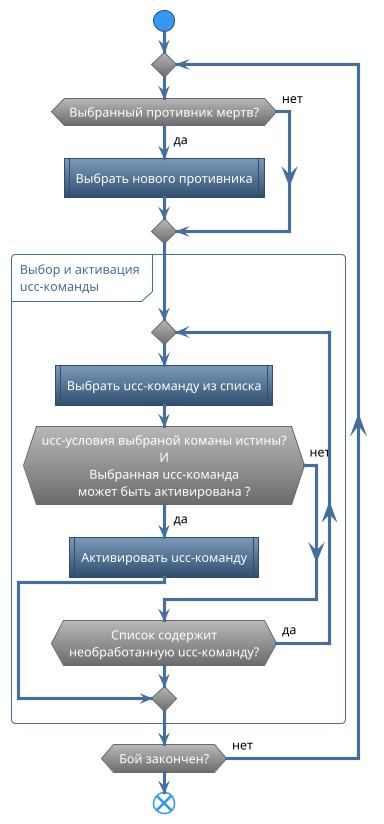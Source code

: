@startuml
!theme spacelab
skinparam DefaultTextAlignment center
skinparam ConditionEndStyle diamond

start
repeat 
    if(Выбранный противник мертв?) then (<color:black>да)
        :Выбрать нового противника|
    else (<color:black>нет)
    endif
    partition "Выбор и активация\nucc-команды" {
        repeat
            :Выбрать ucc-команду из списка|
            if(ucc-условия выбраной команы истины?\nИ\nВыбранная ucc-команда\nможет быть активирована ?) then (<color:black>да)
                :Активировать ucc-команду|
                break
            else (<color:black>нет)
            endif
        repeat while (Список содержит\nнеобработанную ucc-команду?) is (<color:black>да) 
    }
repeat while (Бой закончен?) is (<color:black>нет) 

end
@enduml